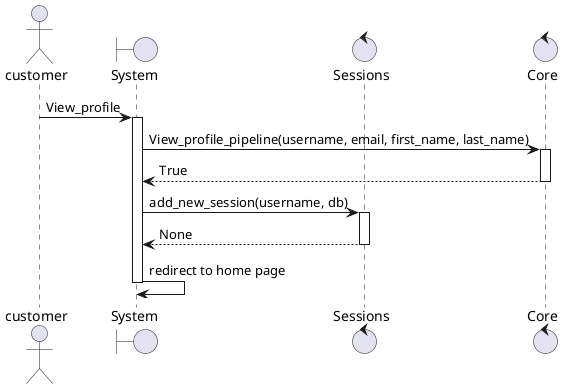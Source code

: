 @startuml viewprofile
actor customer
boundary "System" as system
control "Sessions" as sessions
control "Core" as core 
customer -> system: View_profile
activate system 
system -> core: View_profile_pipeline(username, email, first_name, last_name)
activate core 
core --> system: True
deactivate core 
system -> sessions: add_new_session(username, db)
activate sessions
sessions --> system: None 
deactivate sessions
system -> system: redirect to home page
deactivate system
@enduml